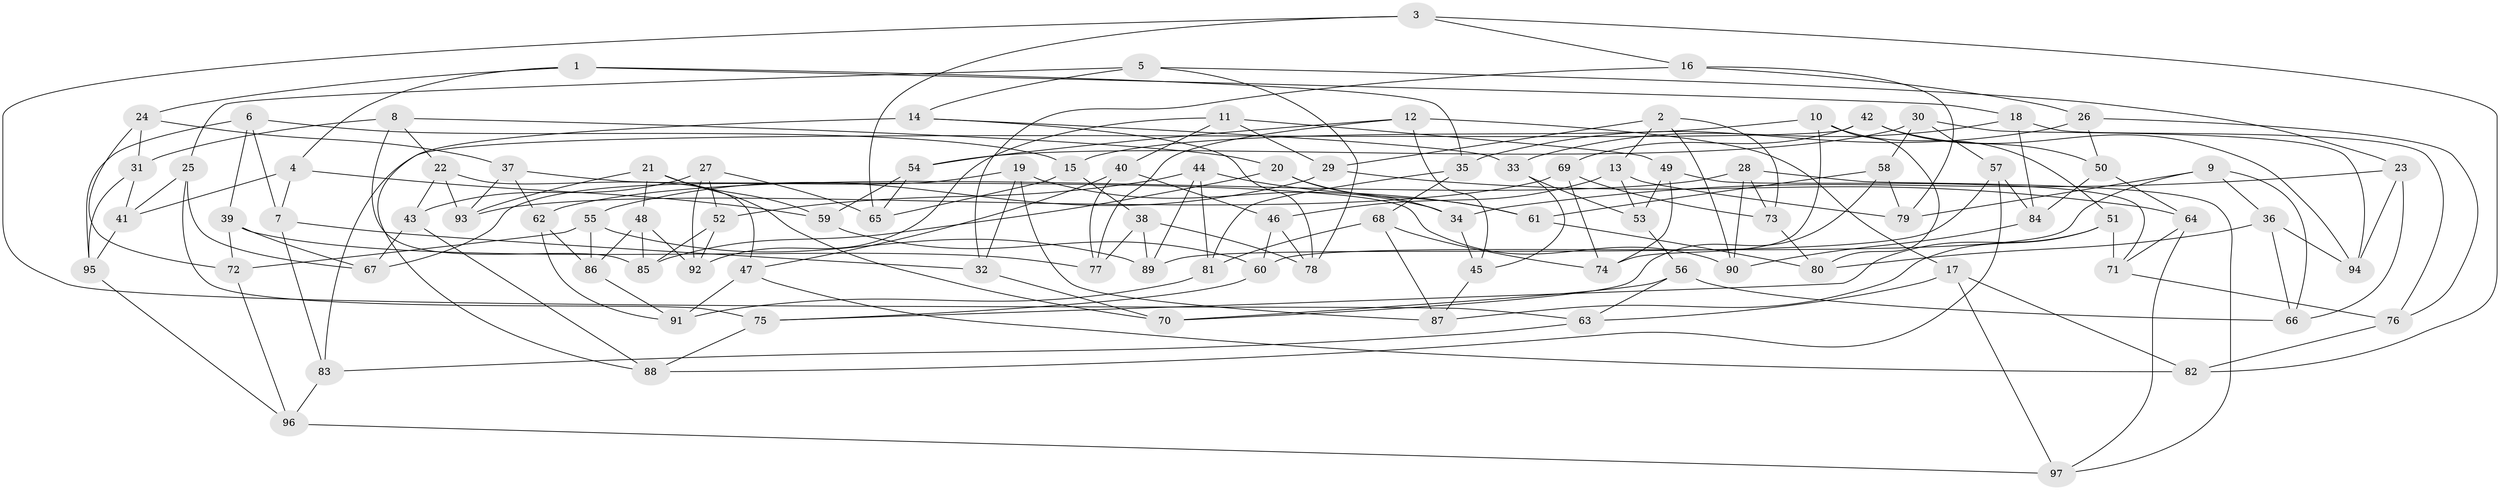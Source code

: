 // coarse degree distribution, {7: 0.125, 6: 0.1875, 4: 0.3541666666666667, 12: 0.020833333333333332, 5: 0.08333333333333333, 8: 0.10416666666666667, 9: 0.020833333333333332, 11: 0.020833333333333332, 3: 0.08333333333333333}
// Generated by graph-tools (version 1.1) at 2025/20/03/04/25 18:20:29]
// undirected, 97 vertices, 194 edges
graph export_dot {
graph [start="1"]
  node [color=gray90,style=filled];
  1;
  2;
  3;
  4;
  5;
  6;
  7;
  8;
  9;
  10;
  11;
  12;
  13;
  14;
  15;
  16;
  17;
  18;
  19;
  20;
  21;
  22;
  23;
  24;
  25;
  26;
  27;
  28;
  29;
  30;
  31;
  32;
  33;
  34;
  35;
  36;
  37;
  38;
  39;
  40;
  41;
  42;
  43;
  44;
  45;
  46;
  47;
  48;
  49;
  50;
  51;
  52;
  53;
  54;
  55;
  56;
  57;
  58;
  59;
  60;
  61;
  62;
  63;
  64;
  65;
  66;
  67;
  68;
  69;
  70;
  71;
  72;
  73;
  74;
  75;
  76;
  77;
  78;
  79;
  80;
  81;
  82;
  83;
  84;
  85;
  86;
  87;
  88;
  89;
  90;
  91;
  92;
  93;
  94;
  95;
  96;
  97;
  1 -- 24;
  1 -- 18;
  1 -- 35;
  1 -- 4;
  2 -- 29;
  2 -- 73;
  2 -- 90;
  2 -- 13;
  3 -- 63;
  3 -- 65;
  3 -- 82;
  3 -- 16;
  4 -- 59;
  4 -- 41;
  4 -- 7;
  5 -- 78;
  5 -- 25;
  5 -- 23;
  5 -- 14;
  6 -- 95;
  6 -- 7;
  6 -- 39;
  6 -- 15;
  7 -- 32;
  7 -- 83;
  8 -- 85;
  8 -- 20;
  8 -- 22;
  8 -- 31;
  9 -- 36;
  9 -- 66;
  9 -- 79;
  9 -- 60;
  10 -- 74;
  10 -- 15;
  10 -- 51;
  10 -- 80;
  11 -- 49;
  11 -- 40;
  11 -- 29;
  11 -- 92;
  12 -- 77;
  12 -- 17;
  12 -- 45;
  12 -- 54;
  13 -- 53;
  13 -- 46;
  13 -- 79;
  14 -- 33;
  14 -- 78;
  14 -- 88;
  15 -- 65;
  15 -- 38;
  16 -- 79;
  16 -- 26;
  16 -- 32;
  17 -- 63;
  17 -- 82;
  17 -- 97;
  18 -- 76;
  18 -- 84;
  18 -- 33;
  19 -- 87;
  19 -- 32;
  19 -- 34;
  19 -- 67;
  20 -- 61;
  20 -- 85;
  20 -- 34;
  21 -- 59;
  21 -- 70;
  21 -- 93;
  21 -- 48;
  22 -- 43;
  22 -- 47;
  22 -- 93;
  23 -- 94;
  23 -- 34;
  23 -- 66;
  24 -- 72;
  24 -- 37;
  24 -- 31;
  25 -- 67;
  25 -- 41;
  25 -- 75;
  26 -- 76;
  26 -- 35;
  26 -- 50;
  27 -- 43;
  27 -- 52;
  27 -- 65;
  27 -- 92;
  28 -- 90;
  28 -- 97;
  28 -- 62;
  28 -- 73;
  29 -- 55;
  29 -- 64;
  30 -- 94;
  30 -- 57;
  30 -- 58;
  30 -- 54;
  31 -- 41;
  31 -- 95;
  32 -- 70;
  33 -- 53;
  33 -- 45;
  34 -- 45;
  35 -- 68;
  35 -- 81;
  36 -- 94;
  36 -- 80;
  36 -- 66;
  37 -- 62;
  37 -- 90;
  37 -- 93;
  38 -- 78;
  38 -- 77;
  38 -- 89;
  39 -- 77;
  39 -- 72;
  39 -- 67;
  40 -- 77;
  40 -- 46;
  40 -- 47;
  41 -- 95;
  42 -- 50;
  42 -- 69;
  42 -- 94;
  42 -- 83;
  43 -- 67;
  43 -- 88;
  44 -- 89;
  44 -- 61;
  44 -- 81;
  44 -- 52;
  45 -- 87;
  46 -- 60;
  46 -- 78;
  47 -- 82;
  47 -- 91;
  48 -- 85;
  48 -- 86;
  48 -- 92;
  49 -- 53;
  49 -- 74;
  49 -- 71;
  50 -- 84;
  50 -- 64;
  51 -- 87;
  51 -- 71;
  51 -- 75;
  52 -- 85;
  52 -- 92;
  53 -- 56;
  54 -- 59;
  54 -- 65;
  55 -- 89;
  55 -- 72;
  55 -- 86;
  56 -- 63;
  56 -- 66;
  56 -- 70;
  57 -- 84;
  57 -- 88;
  57 -- 89;
  58 -- 79;
  58 -- 61;
  58 -- 70;
  59 -- 60;
  60 -- 75;
  61 -- 80;
  62 -- 91;
  62 -- 86;
  63 -- 83;
  64 -- 97;
  64 -- 71;
  68 -- 74;
  68 -- 87;
  68 -- 81;
  69 -- 73;
  69 -- 74;
  69 -- 93;
  71 -- 76;
  72 -- 96;
  73 -- 80;
  75 -- 88;
  76 -- 82;
  81 -- 91;
  83 -- 96;
  84 -- 90;
  86 -- 91;
  95 -- 96;
  96 -- 97;
}
